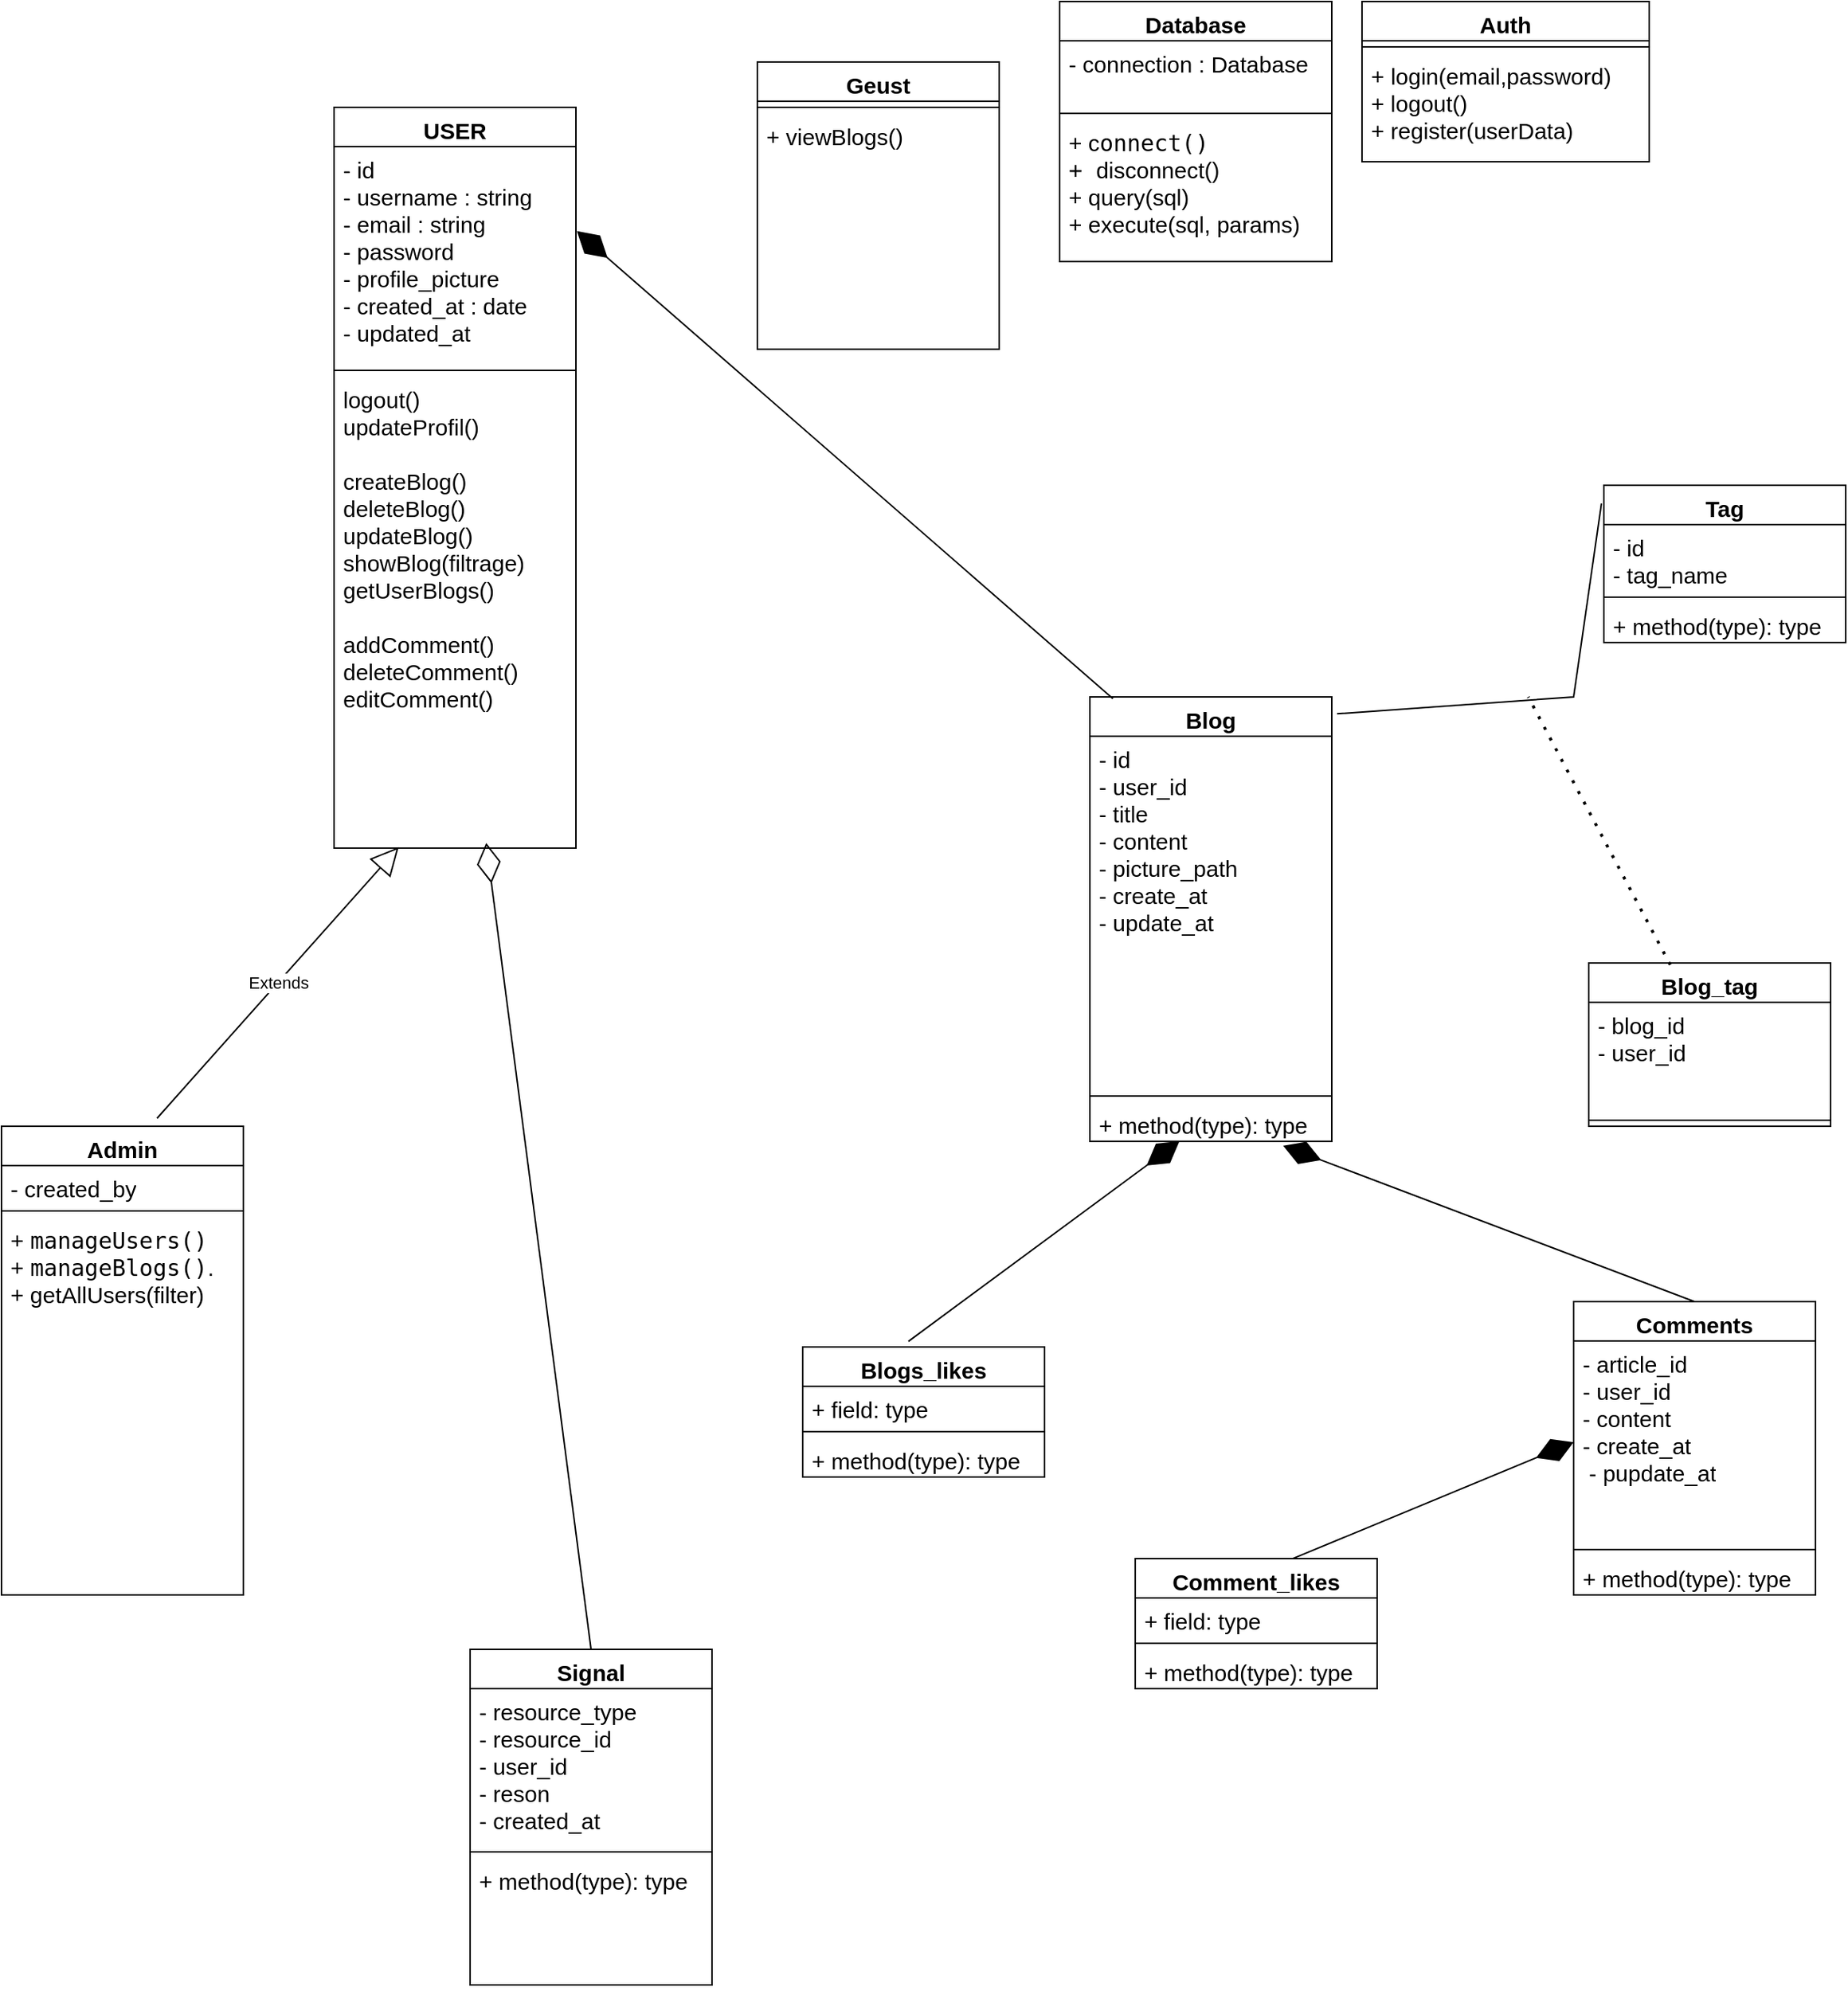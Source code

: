 <mxfile version="26.0.2">
  <diagram id="C5RBs43oDa-KdzZeNtuy" name="Page-1">
    <mxGraphModel dx="793" dy="917" grid="1" gridSize="10" guides="1" tooltips="1" connect="1" arrows="1" fold="1" page="1" pageScale="1" pageWidth="2000" pageHeight="2000" math="0" shadow="0">
      <root>
        <mxCell id="WIyWlLk6GJQsqaUBKTNV-0" />
        <mxCell id="WIyWlLk6GJQsqaUBKTNV-1" parent="WIyWlLk6GJQsqaUBKTNV-0" />
        <mxCell id="yg45glwbb_iOi49nHkMK-54" value="USER" style="swimlane;fontStyle=1;align=center;verticalAlign=top;childLayout=stackLayout;horizontal=1;startSize=26;horizontalStack=0;resizeParent=1;resizeParentMax=0;resizeLast=0;collapsible=1;marginBottom=0;whiteSpace=wrap;html=1;fontSize=15;" parent="WIyWlLk6GJQsqaUBKTNV-1" vertex="1">
          <mxGeometry x="240" y="70" width="160" height="490" as="geometry" />
        </mxCell>
        <mxCell id="yg45glwbb_iOi49nHkMK-55" value="&lt;div&gt;- id&lt;/div&gt;- username : string&lt;div&gt;- email : string&lt;/div&gt;&lt;div&gt;- password&lt;/div&gt;&lt;div&gt;- profile_picture&lt;/div&gt;&lt;div&gt;- created_at : date&lt;/div&gt;&lt;div&gt;- updated_at&lt;/div&gt;&lt;div&gt;&lt;br&gt;&lt;/div&gt;" style="text;strokeColor=none;fillColor=none;align=left;verticalAlign=top;spacingLeft=4;spacingRight=4;overflow=hidden;rotatable=0;points=[[0,0.5],[1,0.5]];portConstraint=eastwest;whiteSpace=wrap;html=1;fontSize=15;" parent="yg45glwbb_iOi49nHkMK-54" vertex="1">
          <mxGeometry y="26" width="160" height="144" as="geometry" />
        </mxCell>
        <mxCell id="yg45glwbb_iOi49nHkMK-56" value="" style="line;strokeWidth=1;fillColor=none;align=left;verticalAlign=middle;spacingTop=-1;spacingLeft=3;spacingRight=3;rotatable=0;labelPosition=right;points=[];portConstraint=eastwest;strokeColor=inherit;fontSize=15;" parent="yg45glwbb_iOi49nHkMK-54" vertex="1">
          <mxGeometry y="170" width="160" height="8" as="geometry" />
        </mxCell>
        <mxCell id="yg45glwbb_iOi49nHkMK-57" value="&lt;div&gt;logout()&lt;/div&gt;&lt;div&gt;updateProfil()&lt;/div&gt;&lt;div&gt;&lt;br&gt;&lt;/div&gt;&lt;div&gt;createBlog()&lt;/div&gt;&lt;div&gt;deleteBlog()&lt;/div&gt;&lt;div&gt;updateBlog()&lt;/div&gt;&lt;div&gt;showBlog(filtrage)&lt;/div&gt;&lt;div&gt;getUserBlogs()&lt;/div&gt;&lt;div&gt;&lt;br&gt;&lt;/div&gt;&lt;div&gt;addComment()&lt;/div&gt;&lt;div&gt;deleteComment()&lt;/div&gt;&lt;div&gt;editComment()&lt;/div&gt;" style="text;strokeColor=none;fillColor=none;align=left;verticalAlign=top;spacingLeft=4;spacingRight=4;overflow=hidden;rotatable=0;points=[[0,0.5],[1,0.5]];portConstraint=eastwest;whiteSpace=wrap;html=1;fontSize=15;" parent="yg45glwbb_iOi49nHkMK-54" vertex="1">
          <mxGeometry y="178" width="160" height="312" as="geometry" />
        </mxCell>
        <mxCell id="yg45glwbb_iOi49nHkMK-58" value="Admin" style="swimlane;fontStyle=1;align=center;verticalAlign=top;childLayout=stackLayout;horizontal=1;startSize=26;horizontalStack=0;resizeParent=1;resizeParentMax=0;resizeLast=0;collapsible=1;marginBottom=0;whiteSpace=wrap;html=1;fontSize=15;" parent="WIyWlLk6GJQsqaUBKTNV-1" vertex="1">
          <mxGeometry x="20" y="744" width="160" height="310" as="geometry" />
        </mxCell>
        <mxCell id="yg45glwbb_iOi49nHkMK-59" value="- created_by" style="text;strokeColor=none;fillColor=none;align=left;verticalAlign=top;spacingLeft=4;spacingRight=4;overflow=hidden;rotatable=0;points=[[0,0.5],[1,0.5]];portConstraint=eastwest;whiteSpace=wrap;html=1;fontSize=15;" parent="yg45glwbb_iOi49nHkMK-58" vertex="1">
          <mxGeometry y="26" width="160" height="26" as="geometry" />
        </mxCell>
        <mxCell id="yg45glwbb_iOi49nHkMK-60" value="" style="line;strokeWidth=1;fillColor=none;align=left;verticalAlign=middle;spacingTop=-1;spacingLeft=3;spacingRight=3;rotatable=0;labelPosition=right;points=[];portConstraint=eastwest;strokeColor=inherit;fontSize=15;" parent="yg45glwbb_iOi49nHkMK-58" vertex="1">
          <mxGeometry y="52" width="160" height="8" as="geometry" />
        </mxCell>
        <mxCell id="yg45glwbb_iOi49nHkMK-61" value="+&amp;nbsp;&lt;code&gt;manageUsers()&lt;/code&gt;&lt;div&gt;+&amp;nbsp;&lt;code&gt;manageBlogs()&lt;/code&gt;.&lt;/div&gt;&lt;div&gt;+ getAllUsers(filter)&lt;/div&gt;" style="text;strokeColor=none;fillColor=none;align=left;verticalAlign=top;spacingLeft=4;spacingRight=4;overflow=hidden;rotatable=0;points=[[0,0.5],[1,0.5]];portConstraint=eastwest;whiteSpace=wrap;html=1;fontSize=15;" parent="yg45glwbb_iOi49nHkMK-58" vertex="1">
          <mxGeometry y="60" width="160" height="250" as="geometry" />
        </mxCell>
        <mxCell id="yg45glwbb_iOi49nHkMK-62" value="Blog" style="swimlane;fontStyle=1;align=center;verticalAlign=top;childLayout=stackLayout;horizontal=1;startSize=26;horizontalStack=0;resizeParent=1;resizeParentMax=0;resizeLast=0;collapsible=1;marginBottom=0;whiteSpace=wrap;html=1;fontSize=15;" parent="WIyWlLk6GJQsqaUBKTNV-1" vertex="1">
          <mxGeometry x="740" y="460" width="160" height="294" as="geometry" />
        </mxCell>
        <mxCell id="yg45glwbb_iOi49nHkMK-63" value="&lt;div&gt;- id&lt;/div&gt;- user_id&lt;div&gt;- title&lt;/div&gt;&lt;div&gt;- content&lt;/div&gt;&lt;div&gt;- picture_path&lt;/div&gt;&lt;div&gt;- create_at&lt;/div&gt;&lt;div&gt;- update_at&lt;/div&gt;" style="text;strokeColor=none;fillColor=none;align=left;verticalAlign=top;spacingLeft=4;spacingRight=4;overflow=hidden;rotatable=0;points=[[0,0.5],[1,0.5]];portConstraint=eastwest;whiteSpace=wrap;html=1;fontSize=15;" parent="yg45glwbb_iOi49nHkMK-62" vertex="1">
          <mxGeometry y="26" width="160" height="234" as="geometry" />
        </mxCell>
        <mxCell id="yg45glwbb_iOi49nHkMK-64" value="" style="line;strokeWidth=1;fillColor=none;align=left;verticalAlign=middle;spacingTop=-1;spacingLeft=3;spacingRight=3;rotatable=0;labelPosition=right;points=[];portConstraint=eastwest;strokeColor=inherit;fontSize=15;" parent="yg45glwbb_iOi49nHkMK-62" vertex="1">
          <mxGeometry y="260" width="160" height="8" as="geometry" />
        </mxCell>
        <mxCell id="yg45glwbb_iOi49nHkMK-65" value="+ method(type): type" style="text;strokeColor=none;fillColor=none;align=left;verticalAlign=top;spacingLeft=4;spacingRight=4;overflow=hidden;rotatable=0;points=[[0,0.5],[1,0.5]];portConstraint=eastwest;whiteSpace=wrap;html=1;fontSize=15;" parent="yg45glwbb_iOi49nHkMK-62" vertex="1">
          <mxGeometry y="268" width="160" height="26" as="geometry" />
        </mxCell>
        <mxCell id="yg45glwbb_iOi49nHkMK-66" value="Comments" style="swimlane;fontStyle=1;align=center;verticalAlign=top;childLayout=stackLayout;horizontal=1;startSize=26;horizontalStack=0;resizeParent=1;resizeParentMax=0;resizeLast=0;collapsible=1;marginBottom=0;whiteSpace=wrap;html=1;fontSize=15;" parent="WIyWlLk6GJQsqaUBKTNV-1" vertex="1">
          <mxGeometry x="1060" y="860" width="160" height="194" as="geometry" />
        </mxCell>
        <mxCell id="yg45glwbb_iOi49nHkMK-67" value="- article_id&lt;div&gt;- user_id&lt;/div&gt;&lt;div&gt;- content&lt;/div&gt;&lt;div&gt;- create_at&lt;/div&gt;&lt;div&gt;&amp;nbsp;- pupdate_at&lt;/div&gt;&lt;div&gt;&lt;br&gt;&lt;/div&gt;" style="text;strokeColor=none;fillColor=none;align=left;verticalAlign=top;spacingLeft=4;spacingRight=4;overflow=hidden;rotatable=0;points=[[0,0.5],[1,0.5]];portConstraint=eastwest;whiteSpace=wrap;html=1;fontSize=15;" parent="yg45glwbb_iOi49nHkMK-66" vertex="1">
          <mxGeometry y="26" width="160" height="134" as="geometry" />
        </mxCell>
        <mxCell id="yg45glwbb_iOi49nHkMK-68" value="" style="line;strokeWidth=1;fillColor=none;align=left;verticalAlign=middle;spacingTop=-1;spacingLeft=3;spacingRight=3;rotatable=0;labelPosition=right;points=[];portConstraint=eastwest;strokeColor=inherit;fontSize=15;" parent="yg45glwbb_iOi49nHkMK-66" vertex="1">
          <mxGeometry y="160" width="160" height="8" as="geometry" />
        </mxCell>
        <mxCell id="yg45glwbb_iOi49nHkMK-69" value="+ method(type): type" style="text;strokeColor=none;fillColor=none;align=left;verticalAlign=top;spacingLeft=4;spacingRight=4;overflow=hidden;rotatable=0;points=[[0,0.5],[1,0.5]];portConstraint=eastwest;whiteSpace=wrap;html=1;fontSize=15;" parent="yg45glwbb_iOi49nHkMK-66" vertex="1">
          <mxGeometry y="168" width="160" height="26" as="geometry" />
        </mxCell>
        <mxCell id="yg45glwbb_iOi49nHkMK-70" value="Blogs_likes" style="swimlane;fontStyle=1;align=center;verticalAlign=top;childLayout=stackLayout;horizontal=1;startSize=26;horizontalStack=0;resizeParent=1;resizeParentMax=0;resizeLast=0;collapsible=1;marginBottom=0;whiteSpace=wrap;html=1;fontSize=15;" parent="WIyWlLk6GJQsqaUBKTNV-1" vertex="1">
          <mxGeometry x="550" y="890" width="160" height="86" as="geometry" />
        </mxCell>
        <mxCell id="yg45glwbb_iOi49nHkMK-71" value="+ field: type" style="text;strokeColor=none;fillColor=none;align=left;verticalAlign=top;spacingLeft=4;spacingRight=4;overflow=hidden;rotatable=0;points=[[0,0.5],[1,0.5]];portConstraint=eastwest;whiteSpace=wrap;html=1;fontSize=15;" parent="yg45glwbb_iOi49nHkMK-70" vertex="1">
          <mxGeometry y="26" width="160" height="26" as="geometry" />
        </mxCell>
        <mxCell id="yg45glwbb_iOi49nHkMK-72" value="" style="line;strokeWidth=1;fillColor=none;align=left;verticalAlign=middle;spacingTop=-1;spacingLeft=3;spacingRight=3;rotatable=0;labelPosition=right;points=[];portConstraint=eastwest;strokeColor=inherit;fontSize=15;" parent="yg45glwbb_iOi49nHkMK-70" vertex="1">
          <mxGeometry y="52" width="160" height="8" as="geometry" />
        </mxCell>
        <mxCell id="yg45glwbb_iOi49nHkMK-73" value="+ method(type): type" style="text;strokeColor=none;fillColor=none;align=left;verticalAlign=top;spacingLeft=4;spacingRight=4;overflow=hidden;rotatable=0;points=[[0,0.5],[1,0.5]];portConstraint=eastwest;whiteSpace=wrap;html=1;fontSize=15;" parent="yg45glwbb_iOi49nHkMK-70" vertex="1">
          <mxGeometry y="60" width="160" height="26" as="geometry" />
        </mxCell>
        <mxCell id="yg45glwbb_iOi49nHkMK-74" value="" style="endArrow=diamondThin;endFill=1;endSize=24;html=1;rounded=0;entryX=0.37;entryY=0.997;entryDx=0;entryDy=0;entryPerimeter=0;exitX=0.437;exitY=-0.043;exitDx=0;exitDy=0;exitPerimeter=0;" parent="WIyWlLk6GJQsqaUBKTNV-1" source="yg45glwbb_iOi49nHkMK-70" target="yg45glwbb_iOi49nHkMK-65" edge="1">
          <mxGeometry width="160" relative="1" as="geometry">
            <mxPoint x="730" y="290" as="sourcePoint" />
            <mxPoint x="890" y="290" as="targetPoint" />
          </mxGeometry>
        </mxCell>
        <mxCell id="yg45glwbb_iOi49nHkMK-75" value="" style="endArrow=diamondThin;endFill=1;endSize=24;html=1;rounded=0;entryX=0.799;entryY=1.11;entryDx=0;entryDy=0;entryPerimeter=0;exitX=0.5;exitY=0;exitDx=0;exitDy=0;" parent="WIyWlLk6GJQsqaUBKTNV-1" source="yg45glwbb_iOi49nHkMK-66" target="yg45glwbb_iOi49nHkMK-65" edge="1">
          <mxGeometry width="160" relative="1" as="geometry">
            <mxPoint x="1110" y="320" as="sourcePoint" />
            <mxPoint x="1149" y="230" as="targetPoint" />
          </mxGeometry>
        </mxCell>
        <mxCell id="yg45glwbb_iOi49nHkMK-76" value="Extends" style="endArrow=block;endSize=16;endFill=0;html=1;rounded=0;exitX=0.643;exitY=-0.017;exitDx=0;exitDy=0;exitPerimeter=0;entryX=0.267;entryY=0.998;entryDx=0;entryDy=0;entryPerimeter=0;" parent="WIyWlLk6GJQsqaUBKTNV-1" source="yg45glwbb_iOi49nHkMK-58" target="yg45glwbb_iOi49nHkMK-57" edge="1">
          <mxGeometry width="160" relative="1" as="geometry">
            <mxPoint x="730" y="290" as="sourcePoint" />
            <mxPoint x="580" y="200" as="targetPoint" />
          </mxGeometry>
        </mxCell>
        <mxCell id="yg45glwbb_iOi49nHkMK-78" value="Tag" style="swimlane;fontStyle=1;align=center;verticalAlign=top;childLayout=stackLayout;horizontal=1;startSize=26;horizontalStack=0;resizeParent=1;resizeParentMax=0;resizeLast=0;collapsible=1;marginBottom=0;whiteSpace=wrap;html=1;fontSize=15;" parent="WIyWlLk6GJQsqaUBKTNV-1" vertex="1">
          <mxGeometry x="1080" y="320" width="160" height="104" as="geometry" />
        </mxCell>
        <mxCell id="yg45glwbb_iOi49nHkMK-79" value="&lt;div&gt;- id&lt;/div&gt;- tag_name" style="text;strokeColor=none;fillColor=none;align=left;verticalAlign=top;spacingLeft=4;spacingRight=4;overflow=hidden;rotatable=0;points=[[0,0.5],[1,0.5]];portConstraint=eastwest;whiteSpace=wrap;html=1;fontSize=15;" parent="yg45glwbb_iOi49nHkMK-78" vertex="1">
          <mxGeometry y="26" width="160" height="44" as="geometry" />
        </mxCell>
        <mxCell id="yg45glwbb_iOi49nHkMK-80" value="" style="line;strokeWidth=1;fillColor=none;align=left;verticalAlign=middle;spacingTop=-1;spacingLeft=3;spacingRight=3;rotatable=0;labelPosition=right;points=[];portConstraint=eastwest;strokeColor=inherit;fontSize=15;" parent="yg45glwbb_iOi49nHkMK-78" vertex="1">
          <mxGeometry y="70" width="160" height="8" as="geometry" />
        </mxCell>
        <mxCell id="yg45glwbb_iOi49nHkMK-81" value="+ method(type): type" style="text;strokeColor=none;fillColor=none;align=left;verticalAlign=top;spacingLeft=4;spacingRight=4;overflow=hidden;rotatable=0;points=[[0,0.5],[1,0.5]];portConstraint=eastwest;whiteSpace=wrap;html=1;fontSize=15;" parent="yg45glwbb_iOi49nHkMK-78" vertex="1">
          <mxGeometry y="78" width="160" height="26" as="geometry" />
        </mxCell>
        <mxCell id="yg45glwbb_iOi49nHkMK-82" value="Blog_tag" style="swimlane;fontStyle=1;align=center;verticalAlign=top;childLayout=stackLayout;horizontal=1;startSize=26;horizontalStack=0;resizeParent=1;resizeParentMax=0;resizeLast=0;collapsible=1;marginBottom=0;whiteSpace=wrap;html=1;fontSize=15;" parent="WIyWlLk6GJQsqaUBKTNV-1" vertex="1">
          <mxGeometry x="1070" y="636" width="160" height="108" as="geometry" />
        </mxCell>
        <mxCell id="yg45glwbb_iOi49nHkMK-83" value="- blog_id&lt;div&gt;- user_id&lt;/div&gt;" style="text;strokeColor=none;fillColor=none;align=left;verticalAlign=top;spacingLeft=4;spacingRight=4;overflow=hidden;rotatable=0;points=[[0,0.5],[1,0.5]];portConstraint=eastwest;whiteSpace=wrap;html=1;fontSize=15;" parent="yg45glwbb_iOi49nHkMK-82" vertex="1">
          <mxGeometry y="26" width="160" height="74" as="geometry" />
        </mxCell>
        <mxCell id="yg45glwbb_iOi49nHkMK-84" value="" style="line;strokeWidth=1;fillColor=none;align=left;verticalAlign=middle;spacingTop=-1;spacingLeft=3;spacingRight=3;rotatable=0;labelPosition=right;points=[];portConstraint=eastwest;strokeColor=inherit;fontSize=15;" parent="yg45glwbb_iOi49nHkMK-82" vertex="1">
          <mxGeometry y="100" width="160" height="8" as="geometry" />
        </mxCell>
        <mxCell id="ATo29WEv9MndZiHiaw19-0" value="" style="endArrow=diamondThin;endFill=1;endSize=24;html=1;rounded=0;entryX=0;entryY=0.5;entryDx=0;entryDy=0;exitX=0.584;exitY=0.052;exitDx=0;exitDy=0;exitPerimeter=0;" parent="WIyWlLk6GJQsqaUBKTNV-1" source="5-I84XrUvH4RlPe104iJ-8" target="yg45glwbb_iOi49nHkMK-67" edge="1">
          <mxGeometry width="160" relative="1" as="geometry">
            <mxPoint x="930" y="990" as="sourcePoint" />
            <mxPoint x="1140" y="550" as="targetPoint" />
          </mxGeometry>
        </mxCell>
        <mxCell id="ATo29WEv9MndZiHiaw19-1" value="Signal" style="swimlane;fontStyle=1;align=center;verticalAlign=top;childLayout=stackLayout;horizontal=1;startSize=26;horizontalStack=0;resizeParent=1;resizeParentMax=0;resizeLast=0;collapsible=1;marginBottom=0;whiteSpace=wrap;html=1;fontSize=15;" parent="WIyWlLk6GJQsqaUBKTNV-1" vertex="1">
          <mxGeometry x="330" y="1090" width="160" height="222" as="geometry" />
        </mxCell>
        <mxCell id="ATo29WEv9MndZiHiaw19-2" value="- resource_type&lt;div&gt;- resource_id&lt;/div&gt;&lt;div&gt;- user_id&lt;/div&gt;&lt;div&gt;- reson&amp;nbsp;&lt;/div&gt;&lt;div&gt;- created_at&lt;/div&gt;" style="text;strokeColor=none;fillColor=none;align=left;verticalAlign=top;spacingLeft=4;spacingRight=4;overflow=hidden;rotatable=0;points=[[0,0.5],[1,0.5]];portConstraint=eastwest;whiteSpace=wrap;html=1;fontSize=15;" parent="ATo29WEv9MndZiHiaw19-1" vertex="1">
          <mxGeometry y="26" width="160" height="104" as="geometry" />
        </mxCell>
        <mxCell id="ATo29WEv9MndZiHiaw19-3" value="" style="line;strokeWidth=1;fillColor=none;align=left;verticalAlign=middle;spacingTop=-1;spacingLeft=3;spacingRight=3;rotatable=0;labelPosition=right;points=[];portConstraint=eastwest;strokeColor=inherit;fontSize=15;" parent="ATo29WEv9MndZiHiaw19-1" vertex="1">
          <mxGeometry y="130" width="160" height="8" as="geometry" />
        </mxCell>
        <mxCell id="ATo29WEv9MndZiHiaw19-4" value="+ method(type): type" style="text;strokeColor=none;fillColor=none;align=left;verticalAlign=top;spacingLeft=4;spacingRight=4;overflow=hidden;rotatable=0;points=[[0,0.5],[1,0.5]];portConstraint=eastwest;whiteSpace=wrap;html=1;fontSize=15;" parent="ATo29WEv9MndZiHiaw19-1" vertex="1">
          <mxGeometry y="138" width="160" height="84" as="geometry" />
        </mxCell>
        <mxCell id="ATo29WEv9MndZiHiaw19-7" value="" style="endArrow=none;html=1;rounded=0;entryX=-0.01;entryY=0.116;entryDx=0;entryDy=0;entryPerimeter=0;exitX=1.022;exitY=0.038;exitDx=0;exitDy=0;exitPerimeter=0;" parent="WIyWlLk6GJQsqaUBKTNV-1" source="yg45glwbb_iOi49nHkMK-62" target="yg45glwbb_iOi49nHkMK-78" edge="1">
          <mxGeometry width="50" height="50" relative="1" as="geometry">
            <mxPoint x="990" y="680" as="sourcePoint" />
            <mxPoint x="1210" y="630" as="targetPoint" />
            <Array as="points">
              <mxPoint x="1060" y="460" />
            </Array>
          </mxGeometry>
        </mxCell>
        <mxCell id="ATo29WEv9MndZiHiaw19-8" value="" style="endArrow=none;dashed=1;html=1;dashPattern=1 3;strokeWidth=2;rounded=0;exitX=0.337;exitY=0.011;exitDx=0;exitDy=0;exitPerimeter=0;" parent="WIyWlLk6GJQsqaUBKTNV-1" source="yg45glwbb_iOi49nHkMK-82" edge="1">
          <mxGeometry width="50" height="50" relative="1" as="geometry">
            <mxPoint x="1050" y="680" as="sourcePoint" />
            <mxPoint x="1030" y="460" as="targetPoint" />
          </mxGeometry>
        </mxCell>
        <mxCell id="ATo29WEv9MndZiHiaw19-11" value="Database" style="swimlane;fontStyle=1;align=center;verticalAlign=top;childLayout=stackLayout;horizontal=1;startSize=26;horizontalStack=0;resizeParent=1;resizeParentMax=0;resizeLast=0;collapsible=1;marginBottom=0;whiteSpace=wrap;html=1;fontSize=15;" parent="WIyWlLk6GJQsqaUBKTNV-1" vertex="1">
          <mxGeometry x="720" width="180" height="172" as="geometry" />
        </mxCell>
        <mxCell id="ATo29WEv9MndZiHiaw19-12" value="- connection : Database" style="text;strokeColor=none;fillColor=none;align=left;verticalAlign=top;spacingLeft=4;spacingRight=4;overflow=hidden;rotatable=0;points=[[0,0.5],[1,0.5]];portConstraint=eastwest;whiteSpace=wrap;html=1;fontSize=15;" parent="ATo29WEv9MndZiHiaw19-11" vertex="1">
          <mxGeometry y="26" width="180" height="44" as="geometry" />
        </mxCell>
        <mxCell id="ATo29WEv9MndZiHiaw19-13" value="" style="line;strokeWidth=1;fillColor=none;align=left;verticalAlign=middle;spacingTop=-1;spacingLeft=3;spacingRight=3;rotatable=0;labelPosition=right;points=[];portConstraint=eastwest;strokeColor=inherit;fontSize=15;" parent="ATo29WEv9MndZiHiaw19-11" vertex="1">
          <mxGeometry y="70" width="180" height="8" as="geometry" />
        </mxCell>
        <mxCell id="ATo29WEv9MndZiHiaw19-14" value="+ c&lt;code style=&quot;color: light-dark(rgb(0, 0, 0), rgb(255, 255, 255)); background-color: transparent;&quot;&gt;onnect()&lt;/code&gt;&lt;div&gt;&lt;code style=&quot;background-color: transparent; color: light-dark(rgb(0, 0, 0), rgb(255, 255, 255));&quot;&gt;+&amp;nbsp;&lt;/code&gt;&lt;span style=&quot;background-color: transparent; color: light-dark(rgb(0, 0, 0), rgb(255, 255, 255));&quot;&gt;disconnect()&lt;/span&gt;&lt;/div&gt;&lt;div&gt;&lt;span style=&quot;background-color: transparent; color: light-dark(rgb(0, 0, 0), rgb(255, 255, 255));&quot;&gt;+ query(sql)&lt;/span&gt;&lt;/div&gt;&lt;div&gt;&lt;span style=&quot;background-color: transparent; color: light-dark(rgb(0, 0, 0), rgb(255, 255, 255));&quot;&gt;+ execute(sql, params)&lt;/span&gt;&lt;/div&gt;" style="text;strokeColor=none;fillColor=none;align=left;verticalAlign=top;spacingLeft=4;spacingRight=4;overflow=hidden;rotatable=0;points=[[0,0.5],[1,0.5]];portConstraint=eastwest;whiteSpace=wrap;html=1;fontSize=15;" parent="ATo29WEv9MndZiHiaw19-11" vertex="1">
          <mxGeometry y="78" width="180" height="94" as="geometry" />
        </mxCell>
        <mxCell id="ATo29WEv9MndZiHiaw19-15" value="Auth" style="swimlane;fontStyle=1;align=center;verticalAlign=top;childLayout=stackLayout;horizontal=1;startSize=26;horizontalStack=0;resizeParent=1;resizeParentMax=0;resizeLast=0;collapsible=1;marginBottom=0;whiteSpace=wrap;html=1;fontSize=15;" parent="WIyWlLk6GJQsqaUBKTNV-1" vertex="1">
          <mxGeometry x="920" width="190" height="106" as="geometry" />
        </mxCell>
        <mxCell id="ATo29WEv9MndZiHiaw19-17" value="" style="line;strokeWidth=1;fillColor=none;align=left;verticalAlign=middle;spacingTop=-1;spacingLeft=3;spacingRight=3;rotatable=0;labelPosition=right;points=[];portConstraint=eastwest;strokeColor=inherit;fontSize=15;" parent="ATo29WEv9MndZiHiaw19-15" vertex="1">
          <mxGeometry y="26" width="190" height="8" as="geometry" />
        </mxCell>
        <mxCell id="ATo29WEv9MndZiHiaw19-18" value="+&amp;nbsp;&lt;span style=&quot;color: light-dark(rgb(0, 0, 0), rgb(255, 255, 255)); background-color: transparent;&quot;&gt;login(email,password)&lt;/span&gt;&lt;div&gt;&lt;span style=&quot;background-color: transparent; color: light-dark(rgb(0, 0, 0), rgb(255, 255, 255));&quot;&gt;+ logout()&lt;/span&gt;&lt;/div&gt;&lt;div&gt;&lt;span style=&quot;background-color: transparent; color: light-dark(rgb(0, 0, 0), rgb(255, 255, 255));&quot;&gt;+ register(userData)&lt;/span&gt;&lt;/div&gt;" style="text;strokeColor=none;fillColor=none;align=left;verticalAlign=top;spacingLeft=4;spacingRight=4;overflow=hidden;rotatable=0;points=[[0,0.5],[1,0.5]];portConstraint=eastwest;whiteSpace=wrap;html=1;fontSize=15;" parent="ATo29WEv9MndZiHiaw19-15" vertex="1">
          <mxGeometry y="34" width="190" height="72" as="geometry" />
        </mxCell>
        <mxCell id="ATo29WEv9MndZiHiaw19-19" value="Geust" style="swimlane;fontStyle=1;align=center;verticalAlign=top;childLayout=stackLayout;horizontal=1;startSize=26;horizontalStack=0;resizeParent=1;resizeParentMax=0;resizeLast=0;collapsible=1;marginBottom=0;whiteSpace=wrap;html=1;fontSize=15;" parent="WIyWlLk6GJQsqaUBKTNV-1" vertex="1">
          <mxGeometry x="520" y="40" width="160" height="190" as="geometry" />
        </mxCell>
        <mxCell id="ATo29WEv9MndZiHiaw19-21" value="" style="line;strokeWidth=1;fillColor=none;align=left;verticalAlign=middle;spacingTop=-1;spacingLeft=3;spacingRight=3;rotatable=0;labelPosition=right;points=[];portConstraint=eastwest;strokeColor=inherit;fontSize=15;" parent="ATo29WEv9MndZiHiaw19-19" vertex="1">
          <mxGeometry y="26" width="160" height="8" as="geometry" />
        </mxCell>
        <mxCell id="ATo29WEv9MndZiHiaw19-22" value="&lt;div&gt;+ viewBlogs()&lt;/div&gt;" style="text;strokeColor=none;fillColor=none;align=left;verticalAlign=top;spacingLeft=4;spacingRight=4;overflow=hidden;rotatable=0;points=[[0,0.5],[1,0.5]];portConstraint=eastwest;whiteSpace=wrap;html=1;fontSize=15;" parent="ATo29WEv9MndZiHiaw19-19" vertex="1">
          <mxGeometry y="34" width="160" height="156" as="geometry" />
        </mxCell>
        <mxCell id="ATo29WEv9MndZiHiaw19-25" value="" style="endArrow=diamondThin;endFill=1;endSize=24;html=1;rounded=0;exitX=0.095;exitY=0.004;exitDx=0;exitDy=0;exitPerimeter=0;entryX=1.004;entryY=0.388;entryDx=0;entryDy=0;entryPerimeter=0;" parent="WIyWlLk6GJQsqaUBKTNV-1" source="yg45glwbb_iOi49nHkMK-62" target="yg45glwbb_iOi49nHkMK-55" edge="1">
          <mxGeometry width="160" relative="1" as="geometry">
            <mxPoint x="440" y="470" as="sourcePoint" />
            <mxPoint x="430" y="220" as="targetPoint" />
          </mxGeometry>
        </mxCell>
        <mxCell id="ATo29WEv9MndZiHiaw19-26" value="" style="endArrow=diamondThin;endFill=0;endSize=24;html=1;rounded=0;entryX=0.629;entryY=0.989;entryDx=0;entryDy=0;entryPerimeter=0;exitX=0.5;exitY=0;exitDx=0;exitDy=0;" parent="WIyWlLk6GJQsqaUBKTNV-1" source="ATo29WEv9MndZiHiaw19-1" target="yg45glwbb_iOi49nHkMK-57" edge="1">
          <mxGeometry width="160" relative="1" as="geometry">
            <mxPoint x="440" y="780" as="sourcePoint" />
            <mxPoint x="600" y="780" as="targetPoint" />
          </mxGeometry>
        </mxCell>
        <mxCell id="5-I84XrUvH4RlPe104iJ-8" value="Comment_likes" style="swimlane;fontStyle=1;align=center;verticalAlign=top;childLayout=stackLayout;horizontal=1;startSize=26;horizontalStack=0;resizeParent=1;resizeParentMax=0;resizeLast=0;collapsible=1;marginBottom=0;whiteSpace=wrap;html=1;fontSize=15;" vertex="1" parent="WIyWlLk6GJQsqaUBKTNV-1">
          <mxGeometry x="770" y="1030" width="160" height="86" as="geometry" />
        </mxCell>
        <mxCell id="5-I84XrUvH4RlPe104iJ-9" value="+ field: type" style="text;strokeColor=none;fillColor=none;align=left;verticalAlign=top;spacingLeft=4;spacingRight=4;overflow=hidden;rotatable=0;points=[[0,0.5],[1,0.5]];portConstraint=eastwest;whiteSpace=wrap;html=1;fontSize=15;" vertex="1" parent="5-I84XrUvH4RlPe104iJ-8">
          <mxGeometry y="26" width="160" height="26" as="geometry" />
        </mxCell>
        <mxCell id="5-I84XrUvH4RlPe104iJ-10" value="" style="line;strokeWidth=1;fillColor=none;align=left;verticalAlign=middle;spacingTop=-1;spacingLeft=3;spacingRight=3;rotatable=0;labelPosition=right;points=[];portConstraint=eastwest;strokeColor=inherit;fontSize=15;" vertex="1" parent="5-I84XrUvH4RlPe104iJ-8">
          <mxGeometry y="52" width="160" height="8" as="geometry" />
        </mxCell>
        <mxCell id="5-I84XrUvH4RlPe104iJ-11" value="+ method(type): type" style="text;strokeColor=none;fillColor=none;align=left;verticalAlign=top;spacingLeft=4;spacingRight=4;overflow=hidden;rotatable=0;points=[[0,0.5],[1,0.5]];portConstraint=eastwest;whiteSpace=wrap;html=1;fontSize=15;" vertex="1" parent="5-I84XrUvH4RlPe104iJ-8">
          <mxGeometry y="60" width="160" height="26" as="geometry" />
        </mxCell>
      </root>
    </mxGraphModel>
  </diagram>
</mxfile>
